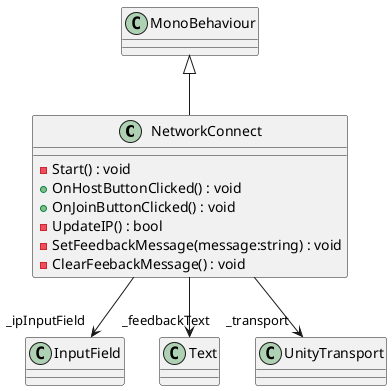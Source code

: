 @startuml
class NetworkConnect {
    - Start() : void
    + OnHostButtonClicked() : void
    + OnJoinButtonClicked() : void
    - UpdateIP() : bool
    - SetFeedbackMessage(message:string) : void
    - ClearFeebackMessage() : void
}
MonoBehaviour <|-- NetworkConnect
NetworkConnect --> "_ipInputField" InputField
NetworkConnect --> "_feedbackText" Text
NetworkConnect --> "_transport" UnityTransport
@enduml
